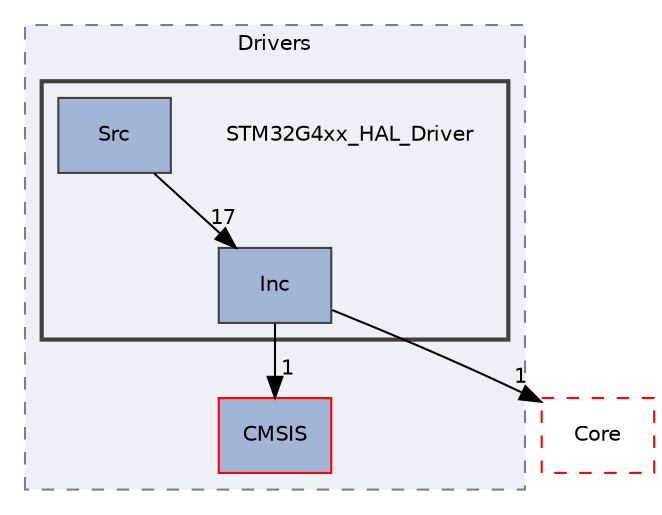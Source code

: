 digraph "C:/Users/Topuz/STM32CubeIDE/workspace_1.6.0/ESP8266-TCP-IP/ESP8266-TCP/Drivers/STM32G4xx_HAL_Driver"
{
 // LATEX_PDF_SIZE
  edge [fontname="Helvetica",fontsize="10",labelfontname="Helvetica",labelfontsize="10"];
  node [fontname="Helvetica",fontsize="10",shape=record];
  compound=true
  subgraph clusterdir_e5981f6b789dd380d6bf43224d7e4f8c {
    graph [ bgcolor="#edf0f7", pencolor="grey50", style="filled,dashed,", label="Drivers", fontname="Helvetica", fontsize="10", URL="dir_e5981f6b789dd380d6bf43224d7e4f8c.html"]
  dir_56d5a2eeed384ae49fc665b47fa21385 [shape=box, label="CMSIS", style="filled,", fillcolor="#a2b4d6", color="red", URL="dir_56d5a2eeed384ae49fc665b47fa21385.html"];
  subgraph clusterdir_ad37fc4c4fd3712f036424b5b2d5d70e {
    graph [ bgcolor="#edf0f7", pencolor="grey25", style="filled,bold,", label="", fontname="Helvetica", fontsize="10", URL="dir_ad37fc4c4fd3712f036424b5b2d5d70e.html"]
    dir_ad37fc4c4fd3712f036424b5b2d5d70e [shape=plaintext, label="STM32G4xx_HAL_Driver"];
  dir_9a5ac1a567704fa93e01b73a55b8f032 [shape=box, label="Inc", style="filled,", fillcolor="#a2b4d6", color="grey25", URL="dir_9a5ac1a567704fa93e01b73a55b8f032.html"];
  dir_aa477baeb64f9afe29bf149dd9807063 [shape=box, label="Src", style="filled,", fillcolor="#a2b4d6", color="grey25", URL="dir_aa477baeb64f9afe29bf149dd9807063.html"];
  }
  }
  dir_1eb737c880dadefad37ee8f8d52625dd [shape=box, label="Core", style="dashed,", fillcolor="#edf0f7", color="red", URL="dir_1eb737c880dadefad37ee8f8d52625dd.html"];
  dir_9a5ac1a567704fa93e01b73a55b8f032->dir_1eb737c880dadefad37ee8f8d52625dd [headlabel="1", labeldistance=1.5 headhref="dir_000018_000002.html"];
  dir_9a5ac1a567704fa93e01b73a55b8f032->dir_56d5a2eeed384ae49fc665b47fa21385 [headlabel="1", labeldistance=1.5 headhref="dir_000018_000001.html"];
  dir_aa477baeb64f9afe29bf149dd9807063->dir_9a5ac1a567704fa93e01b73a55b8f032 [headlabel="17", labeldistance=1.5 headhref="dir_000030_000018.html"];
}
